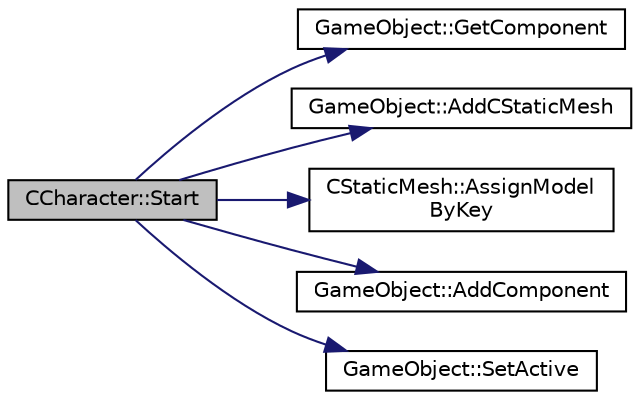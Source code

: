 digraph "CCharacter::Start"
{
 // LATEX_PDF_SIZE
  edge [fontname="Helvetica",fontsize="10",labelfontname="Helvetica",labelfontsize="10"];
  node [fontname="Helvetica",fontsize="10",shape=record];
  rankdir="LR";
  Node34 [label="CCharacter::Start",height=0.2,width=0.4,color="black", fillcolor="grey75", style="filled", fontcolor="black",tooltip="Initialises the component at program start."];
  Node34 -> Node35 [color="midnightblue",fontsize="10",style="solid",fontname="Helvetica"];
  Node35 [label="GameObject::GetComponent",height=0.2,width=0.4,color="black", fillcolor="white", style="filled",URL="$class_game_object.html#a5ba3b458e6bee6ea5aedd5c8cdeabf18",tooltip="component accessor"];
  Node34 -> Node36 [color="midnightblue",fontsize="10",style="solid",fontname="Helvetica"];
  Node36 [label="GameObject::AddCStaticMesh",height=0.2,width=0.4,color="black", fillcolor="white", style="filled",URL="$class_game_object.html#a191b22dc4dd9ef14dd8069daf8a4103f",tooltip="Adds a static mesh component."];
  Node34 -> Node37 [color="midnightblue",fontsize="10",style="solid",fontname="Helvetica"];
  Node37 [label="CStaticMesh::AssignModel\lByKey",height=0.2,width=0.4,color="black", fillcolor="white", style="filled",URL="$class_c_static_mesh.html#a8624d2686d183f324ab5c0243b971a8b",tooltip="model mutator taking factory key"];
  Node34 -> Node38 [color="midnightblue",fontsize="10",style="solid",fontname="Helvetica"];
  Node38 [label="GameObject::AddComponent",height=0.2,width=0.4,color="black", fillcolor="white", style="filled",URL="$class_game_object.html#a43255c0a37f1b0b507e2bd36b089cb96",tooltip="Adds a component to the object."];
  Node34 -> Node39 [color="midnightblue",fontsize="10",style="solid",fontname="Helvetica"];
  Node39 [label="GameObject::SetActive",height=0.2,width=0.4,color="black", fillcolor="white", style="filled",URL="$class_game_object.html#a08259522f7a597547b388df1919f8308",tooltip=" "];
}
